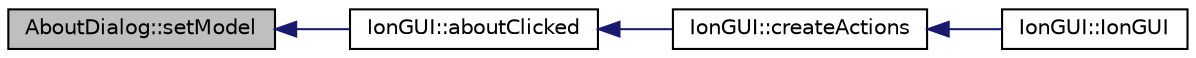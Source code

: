 digraph "AboutDialog::setModel"
{
  edge [fontname="Helvetica",fontsize="10",labelfontname="Helvetica",labelfontsize="10"];
  node [fontname="Helvetica",fontsize="10",shape=record];
  rankdir="LR";
  Node9 [label="AboutDialog::setModel",height=0.2,width=0.4,color="black", fillcolor="grey75", style="filled", fontcolor="black"];
  Node9 -> Node10 [dir="back",color="midnightblue",fontsize="10",style="solid",fontname="Helvetica"];
  Node10 [label="IonGUI::aboutClicked",height=0.2,width=0.4,color="black", fillcolor="white", style="filled",URL="$class_ion_g_u_i.html#a68b4ed6961c52e5407971df5465a3327",tooltip="Show about dialog. "];
  Node10 -> Node11 [dir="back",color="midnightblue",fontsize="10",style="solid",fontname="Helvetica"];
  Node11 [label="IonGUI::createActions",height=0.2,width=0.4,color="black", fillcolor="white", style="filled",URL="$class_ion_g_u_i.html#a5a5e1c2fbc2fec3d925d654c61a8b252",tooltip="Create the main UI actions. "];
  Node11 -> Node12 [dir="back",color="midnightblue",fontsize="10",style="solid",fontname="Helvetica"];
  Node12 [label="IonGUI::IonGUI",height=0.2,width=0.4,color="black", fillcolor="white", style="filled",URL="$class_ion_g_u_i.html#ad0e22e4901b039bcc987ef0328c8c5d4"];
}
